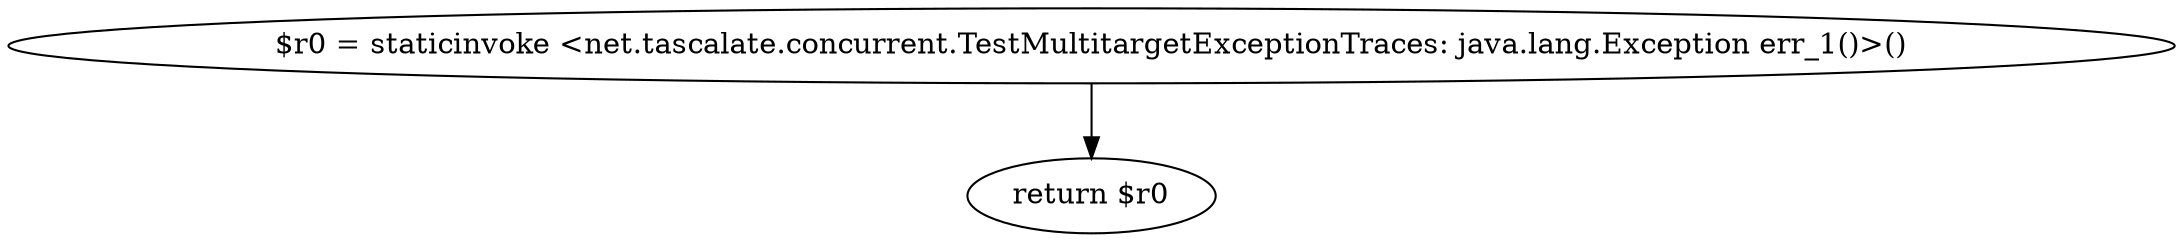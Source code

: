 digraph "unitGraph" {
    "$r0 = staticinvoke <net.tascalate.concurrent.TestMultitargetExceptionTraces: java.lang.Exception err_1()>()"
    "return $r0"
    "$r0 = staticinvoke <net.tascalate.concurrent.TestMultitargetExceptionTraces: java.lang.Exception err_1()>()"->"return $r0";
}
